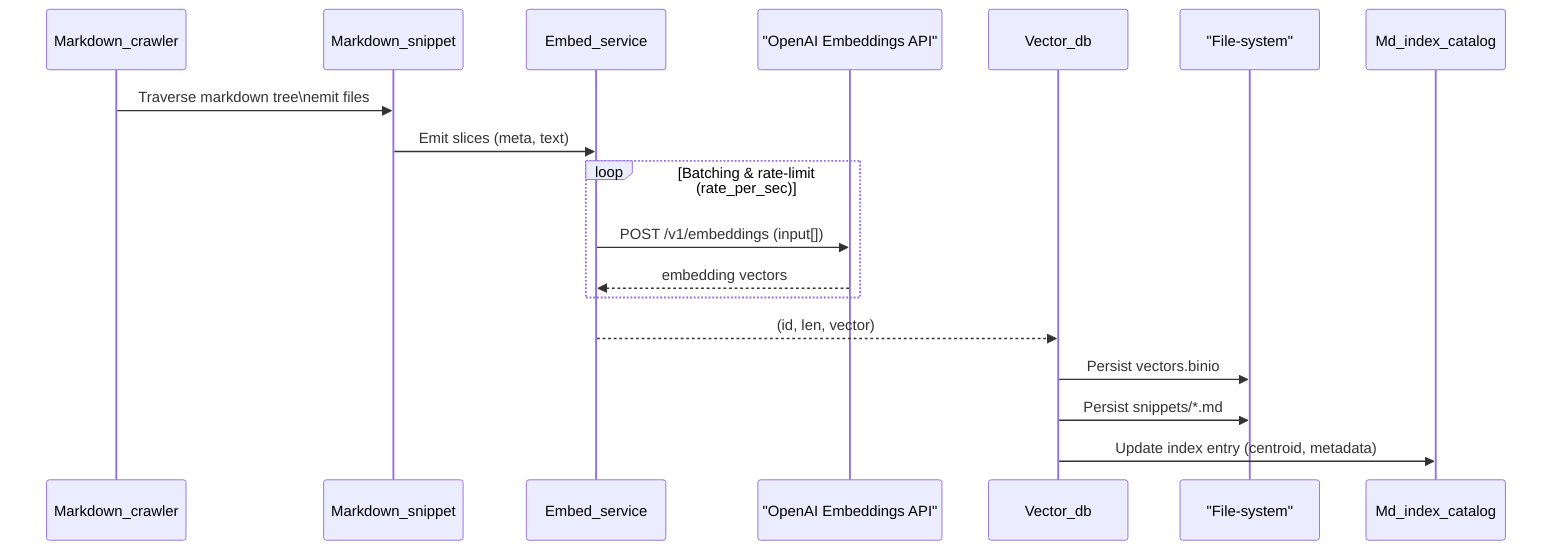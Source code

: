 sequenceDiagram
    participant Crawler as Markdown_crawler
    participant Snippet as Markdown_snippet
    participant Embed as Embed_service
    participant OpenAI as "OpenAI Embeddings API"
    participant VecDB as Vector_db
    participant FS as "File-system"
    participant Catalog as Md_index_catalog

    Crawler->>Snippet: Traverse markdown tree\nemit files
    Snippet->>Embed: Emit slices (meta, text)
    loop Batching & rate-limit (rate_per_sec)
        Embed->>OpenAI: POST /v1/embeddings (input[])
        OpenAI-->>Embed: embedding vectors
    end
    Embed-->>VecDB: (id, len, vector)
    VecDB->>FS: Persist vectors.binio
    VecDB->>FS: Persist snippets/*.md
    VecDB->>Catalog: Update index entry (centroid, metadata)